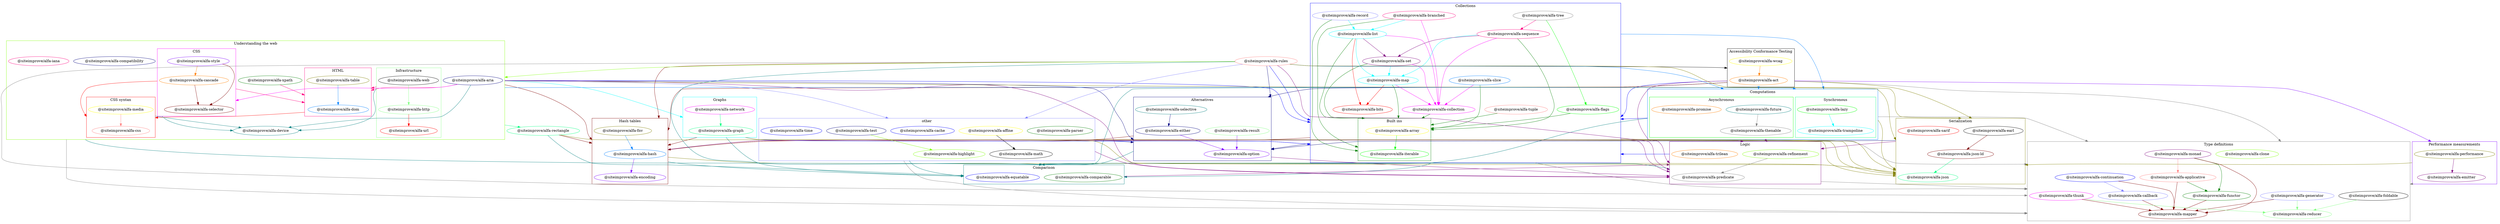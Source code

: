 // generated by package-dependency-graph
digraph {
  graph [compound=true];
  subgraph cluster_Accessibility_Conformance_Testing {
    _siteimprove_alfa_act _siteimprove_alfa_wcag;

    label = "Accessibility Conformance Testing";
    color = "#000000";
  }

  subgraph cluster_Alternatives {
    _siteimprove_alfa_either _siteimprove_alfa_option _siteimprove_alfa_result _siteimprove_alfa_selective;

    label = "Alternatives";
    color = "#00007f";
  }

  subgraph cluster_Collections {
    _siteimprove_alfa_bits _siteimprove_alfa_branched _siteimprove_alfa_collection _siteimprove_alfa_flags _siteimprove_alfa_list _siteimprove_alfa_map _siteimprove_alfa_record _siteimprove_alfa_sequence _siteimprove_alfa_set _siteimprove_alfa_slice _siteimprove_alfa_tree _siteimprove_alfa_tuple;
    subgraph cluster_Built_ins {
      _siteimprove_alfa_array _siteimprove_alfa_iterable;

      label = "Built ins";
      color = "#007f00";
    }
  
    label = "Collections";
    color = "#0000ff";
  }

  subgraph cluster_Comparison {
    _siteimprove_alfa_comparable _siteimprove_alfa_equatable;

    label = "Comparison";
    color = "#007f7f";
  }

  subgraph cluster_Computations {
    
    subgraph cluster_Asynchronous {
      _siteimprove_alfa_future _siteimprove_alfa_promise _siteimprove_alfa_thenable;

      label = "Asynchronous";
      color = "#00ff00";
    }
  
    subgraph cluster_Synchronous {
      _siteimprove_alfa_lazy _siteimprove_alfa_trampoline;

      label = "Synchronous";
      color = "#00ff7f";
    }
  
    label = "Computations";
    color = "#007fff";
  }

  subgraph cluster_Graphs {
    _siteimprove_alfa_graph _siteimprove_alfa_network;

    label = "Graphs";
    color = "#00ffff";
  }

  subgraph cluster_Hash_tables {
    _siteimprove_alfa_encoding _siteimprove_alfa_fnv _siteimprove_alfa_hash;

    label = "Hash tables";
    color = "#7f0000";
  }

  subgraph cluster_Logic {
    _siteimprove_alfa_predicate _siteimprove_alfa_refinement _siteimprove_alfa_trilean;

    label = "Logic";
    color = "#7f007f";
  }

  subgraph cluster_Performance_measurements {
    _siteimprove_alfa_emitter _siteimprove_alfa_performance;

    label = "Performance measurements";
    color = "#7f00ff";
  }

  subgraph cluster_Serialization {
    _siteimprove_alfa_earl _siteimprove_alfa_json _siteimprove_alfa_json_ld _siteimprove_alfa_sarif;

    label = "Serialization";
    color = "#7f7f00";
  }

  subgraph cluster_Type_definitions {
    _siteimprove_alfa_applicative _siteimprove_alfa_callback _siteimprove_alfa_clone _siteimprove_alfa_continuation _siteimprove_alfa_foldable _siteimprove_alfa_functor _siteimprove_alfa_generator _siteimprove_alfa_mapper _siteimprove_alfa_monad _siteimprove_alfa_reducer _siteimprove_alfa_thunk;

    label = "Type definitions";
    color = "#7f7f7f";
  }

  subgraph cluster_other {
    _siteimprove_alfa_affine _siteimprove_alfa_cache _siteimprove_alfa_highlight _siteimprove_alfa_math _siteimprove_alfa_parser _siteimprove_alfa_test _siteimprove_alfa_time;

    label = "other";
    color = "#7f7fff";
  }

  subgraph cluster_Understanding_the_web {
    _siteimprove_alfa_aria _siteimprove_alfa_compatibility _siteimprove_alfa_device _siteimprove_alfa_iana _siteimprove_alfa_xpath;
    subgraph cluster_Infrastructure {
      _siteimprove_alfa_http _siteimprove_alfa_url _siteimprove_alfa_web;

      label = "Infrastructure";
      color = "#7fff7f";
    }
  
    subgraph cluster_CSS_syntax {
      _siteimprove_alfa_css _siteimprove_alfa_media;

      label = "CSS syntax";
      color = "#ff0000";
    }
  
    subgraph cluster_HTML {
      _siteimprove_alfa_dom _siteimprove_alfa_table;

      label = "HTML";
      color = "#ff007f";
    }
  
    subgraph cluster_CSS {
      _siteimprove_alfa_cascade _siteimprove_alfa_selector _siteimprove_alfa_style;

      label = "CSS";
      color = "#ff00ff";
    }
  
    label = "Understanding the web";
    color = "#7fff00";
  }

  _siteimprove_alfa_act -> _siteimprove_alfa_applicative[color = "#7f7f7f" ltail=cluster_Accessibility_Conformance_Testing lhead=cluster_Type_definitions]
  _siteimprove_alfa_act -> _siteimprove_alfa_array[color = "#0000ff" ltail=cluster_Accessibility_Conformance_Testing lhead=cluster_Collections]
  _siteimprove_alfa_act -> _siteimprove_alfa_earl[color = "#7f7f00" ltail=cluster_Accessibility_Conformance_Testing lhead=cluster_Serialization]
  _siteimprove_alfa_act -> _siteimprove_alfa_either[color = "#00007f" ltail=cluster_Accessibility_Conformance_Testing lhead=cluster_Alternatives]
  _siteimprove_alfa_act -> _siteimprove_alfa_equatable[color = "#007f7f" ltail=cluster_Accessibility_Conformance_Testing lhead=cluster_Comparison]
  _siteimprove_alfa_act -> _siteimprove_alfa_future[color = "#007fff" ltail=cluster_Accessibility_Conformance_Testing lhead=cluster_Computations]
  _siteimprove_alfa_act -> _siteimprove_alfa_hash[color = "#7f0000" ltail=cluster_Accessibility_Conformance_Testing lhead=cluster_Hash_tables]
  _siteimprove_alfa_act -> _siteimprove_alfa_performance[color = "#7f00ff" ltail=cluster_Accessibility_Conformance_Testing lhead=cluster_Performance_measurements]
  _siteimprove_alfa_act -> _siteimprove_alfa_predicate[color = "#7f007f" ltail=cluster_Accessibility_Conformance_Testing lhead=cluster_Logic]
  _siteimprove_alfa_affine -> _siteimprove_alfa_equatable[color = "#007f7f" ltail=cluster_other lhead=cluster_Comparison]
  _siteimprove_alfa_affine -> _siteimprove_alfa_json[color = "#7f7f00" ltail=cluster_other lhead=cluster_Serialization]
  _siteimprove_alfa_affine -> _siteimprove_alfa_math[color = "#000000"]
  _siteimprove_alfa_affine -> _siteimprove_alfa_option[color = "#00007f" ltail=cluster_other lhead=cluster_Alternatives]
  _siteimprove_alfa_applicative -> _siteimprove_alfa_functor[color = "#007f00"]
  _siteimprove_alfa_applicative -> _siteimprove_alfa_mapper[color = "#7f0000"]
  _siteimprove_alfa_aria -> _siteimprove_alfa_array[color = "#0000ff" ltail=cluster_Understanding_the_web lhead=cluster_Collections]
  _siteimprove_alfa_aria -> _siteimprove_alfa_cache[color = "#7f7fff" ltail=cluster_Understanding_the_web lhead=cluster_other]
  _siteimprove_alfa_aria -> _siteimprove_alfa_comparable[color = "#007f7f" ltail=cluster_Understanding_the_web lhead=cluster_Comparison]
  _siteimprove_alfa_aria -> _siteimprove_alfa_device[color = "#007f7f"]
  _siteimprove_alfa_aria -> _siteimprove_alfa_dom[color = "#ff007f" lhead=cluster_HTML]
  _siteimprove_alfa_aria -> _siteimprove_alfa_graph[color = "#00ffff" ltail=cluster_Understanding_the_web lhead=cluster_Graphs]
  _siteimprove_alfa_aria -> _siteimprove_alfa_hash[color = "#7f0000" ltail=cluster_Understanding_the_web lhead=cluster_Hash_tables]
  _siteimprove_alfa_aria -> _siteimprove_alfa_json[color = "#7f7f00" ltail=cluster_Understanding_the_web lhead=cluster_Serialization]
  _siteimprove_alfa_aria -> _siteimprove_alfa_mapper[color = "#7f7f7f" ltail=cluster_Understanding_the_web lhead=cluster_Type_definitions]
  _siteimprove_alfa_aria -> _siteimprove_alfa_option[color = "#00007f" ltail=cluster_Understanding_the_web lhead=cluster_Alternatives]
  _siteimprove_alfa_aria -> _siteimprove_alfa_predicate[color = "#7f007f" ltail=cluster_Understanding_the_web lhead=cluster_Logic]
  _siteimprove_alfa_aria -> _siteimprove_alfa_selector[color = "#ff00ff" lhead=cluster_CSS]
  _siteimprove_alfa_array -> _siteimprove_alfa_callback[color = "#7f7f7f" ltail=cluster_Collections lhead=cluster_Type_definitions]
  _siteimprove_alfa_array -> _siteimprove_alfa_comparable[color = "#007f7f" ltail=cluster_Collections lhead=cluster_Comparison]
  _siteimprove_alfa_array -> _siteimprove_alfa_hash[color = "#7f0000" ltail=cluster_Collections lhead=cluster_Hash_tables]
  _siteimprove_alfa_array -> _siteimprove_alfa_iterable[color = "#00ff00"]
  _siteimprove_alfa_array -> _siteimprove_alfa_json[color = "#7f7f00" ltail=cluster_Collections lhead=cluster_Serialization]
  _siteimprove_alfa_array -> _siteimprove_alfa_option[color = "#00007f" ltail=cluster_Collections lhead=cluster_Alternatives]
  _siteimprove_alfa_array -> _siteimprove_alfa_predicate[color = "#7f007f" ltail=cluster_Collections lhead=cluster_Logic]
  _siteimprove_alfa_branched -> _siteimprove_alfa_collection[color = "#ff00ff"]
  _siteimprove_alfa_branched -> _siteimprove_alfa_iterable[color = "#007f00" lhead=cluster_Built_ins]
  _siteimprove_alfa_branched -> _siteimprove_alfa_list[color = "#00ffff"]
  _siteimprove_alfa_cache -> _siteimprove_alfa_iterable[color = "#0000ff" ltail=cluster_other lhead=cluster_Collections]
  _siteimprove_alfa_cache -> _siteimprove_alfa_mapper[color = "#7f7f7f" ltail=cluster_other lhead=cluster_Type_definitions]
  _siteimprove_alfa_callback -> _siteimprove_alfa_mapper[color = "#7f0000"]
  _siteimprove_alfa_cascade -> _siteimprove_alfa_css[color = "#ff0000" ltail=cluster_CSS lhead=cluster_CSS_syntax]
  _siteimprove_alfa_cascade -> _siteimprove_alfa_device[color = "#007f7f" ltail=cluster_CSS]
  _siteimprove_alfa_cascade -> _siteimprove_alfa_dom[color = "#ff007f" ltail=cluster_CSS lhead=cluster_HTML]
  _siteimprove_alfa_cascade -> _siteimprove_alfa_selector[color = "#7f0000"]
  _siteimprove_alfa_collection -> _siteimprove_alfa_array[color = "#007f00" lhead=cluster_Built_ins]
  _siteimprove_alfa_comparable -> _siteimprove_alfa_refinement[color = "#7f007f" ltail=cluster_Comparison lhead=cluster_Logic]
  _siteimprove_alfa_continuation -> _siteimprove_alfa_callback[color = "#7f7fff"]
  _siteimprove_alfa_continuation -> _siteimprove_alfa_mapper[color = "#7f0000"]
  _siteimprove_alfa_dom -> _siteimprove_alfa_css[color = "#ff0000" ltail=cluster_HTML lhead=cluster_CSS_syntax]
  _siteimprove_alfa_dom -> _siteimprove_alfa_lazy[color = "#007fff" ltail=cluster_Understanding_the_web lhead=cluster_Computations]
  _siteimprove_alfa_dom -> _siteimprove_alfa_rectangle[color = "#00ff7f" ltail=cluster_Understanding_the_web]
  _siteimprove_alfa_earl -> _siteimprove_alfa_json_ld[color = "#7f0000"]
  _siteimprove_alfa_earl -> _siteimprove_alfa_option[color = "#00007f" ltail=cluster_Serialization lhead=cluster_Alternatives]
  _siteimprove_alfa_earl -> _siteimprove_alfa_refinement[color = "#7f007f" ltail=cluster_Serialization lhead=cluster_Logic]
  _siteimprove_alfa_either -> _siteimprove_alfa_applicative[color = "#7f7f7f" ltail=cluster_Alternatives lhead=cluster_Type_definitions]
  _siteimprove_alfa_either -> _siteimprove_alfa_equatable[color = "#007f7f" ltail=cluster_Alternatives lhead=cluster_Comparison]
  _siteimprove_alfa_either -> _siteimprove_alfa_hash[color = "#7f0000" ltail=cluster_Alternatives lhead=cluster_Hash_tables]
  _siteimprove_alfa_either -> _siteimprove_alfa_json[color = "#7f7f00" ltail=cluster_Alternatives lhead=cluster_Serialization]
  _siteimprove_alfa_either -> _siteimprove_alfa_option[color = "#7f00ff"]
  _siteimprove_alfa_emitter -> _siteimprove_alfa_callback[color = "#7f7f7f" ltail=cluster_Performance_measurements lhead=cluster_Type_definitions]
  _siteimprove_alfa_flags -> _siteimprove_alfa_array[color = "#007f00" lhead=cluster_Built_ins]
  _siteimprove_alfa_fnv -> _siteimprove_alfa_hash[color = "#007fff"]
  _siteimprove_alfa_foldable -> _siteimprove_alfa_reducer[color = "#7fff7f"]
  _siteimprove_alfa_functor -> _siteimprove_alfa_mapper[color = "#7f0000"]
  _siteimprove_alfa_future -> _siteimprove_alfa_applicative[color = "#7f7f7f" ltail=cluster_Computations lhead=cluster_Type_definitions]
  _siteimprove_alfa_future -> _siteimprove_alfa_array[color = "#0000ff" ltail=cluster_Computations lhead=cluster_Collections]
  _siteimprove_alfa_future -> _siteimprove_alfa_thenable[color = "#7f7f7f"]
  _siteimprove_alfa_generator -> _siteimprove_alfa_mapper[color = "#7f0000"]
  _siteimprove_alfa_generator -> _siteimprove_alfa_reducer[color = "#7fff7f"]
  _siteimprove_alfa_graph -> _siteimprove_alfa_equatable[color = "#007f7f" ltail=cluster_Graphs lhead=cluster_Comparison]
  _siteimprove_alfa_graph -> _siteimprove_alfa_hash[color = "#7f0000" ltail=cluster_Graphs lhead=cluster_Hash_tables]
  _siteimprove_alfa_graph -> _siteimprove_alfa_iterable[color = "#0000ff" ltail=cluster_Graphs lhead=cluster_Collections]
  _siteimprove_alfa_graph -> _siteimprove_alfa_json[color = "#7f7f00" ltail=cluster_Graphs lhead=cluster_Serialization]
  _siteimprove_alfa_hash -> _siteimprove_alfa_encoding[color = "#7f00ff"]
  _siteimprove_alfa_hash -> _siteimprove_alfa_equatable[color = "#007f7f" ltail=cluster_Hash_tables lhead=cluster_Comparison]
  _siteimprove_alfa_hash -> _siteimprove_alfa_json[color = "#7f7f00" ltail=cluster_Hash_tables lhead=cluster_Serialization]
  _siteimprove_alfa_hash -> _siteimprove_alfa_refinement[color = "#7f007f" ltail=cluster_Hash_tables lhead=cluster_Logic]
  _siteimprove_alfa_http -> _siteimprove_alfa_url[color = "#ff0000"]
  _siteimprove_alfa_json_ld -> _siteimprove_alfa_json[color = "#00ff7f"]
  _siteimprove_alfa_lazy -> _siteimprove_alfa_equatable[color = "#007f7f" ltail=cluster_Computations lhead=cluster_Comparison]
  _siteimprove_alfa_lazy -> _siteimprove_alfa_json[color = "#7f7f00" ltail=cluster_Computations lhead=cluster_Serialization]
  _siteimprove_alfa_lazy -> _siteimprove_alfa_trampoline[color = "#00ffff"]
  _siteimprove_alfa_list -> _siteimprove_alfa_array[color = "#007f00" lhead=cluster_Built_ins]
  _siteimprove_alfa_list -> _siteimprove_alfa_bits[color = "#ff0000"]
  _siteimprove_alfa_list -> _siteimprove_alfa_collection[color = "#ff00ff"]
  _siteimprove_alfa_list -> _siteimprove_alfa_map[color = "#00ffff"]
  _siteimprove_alfa_list -> _siteimprove_alfa_set[color = "#7f007f"]
  _siteimprove_alfa_map -> _siteimprove_alfa_array[color = "#007f00" lhead=cluster_Built_ins]
  _siteimprove_alfa_map -> _siteimprove_alfa_bits[color = "#ff0000"]
  _siteimprove_alfa_map -> _siteimprove_alfa_collection[color = "#ff00ff"]
  _siteimprove_alfa_media -> _siteimprove_alfa_css[color = "#ff7f7f"]
  _siteimprove_alfa_media -> _siteimprove_alfa_device[color = "#007f7f" ltail=cluster_CSS_syntax]
  _siteimprove_alfa_monad -> _siteimprove_alfa_applicative[color = "#ff7f7f"]
  _siteimprove_alfa_monad -> _siteimprove_alfa_functor[color = "#007f00"]
  _siteimprove_alfa_monad -> _siteimprove_alfa_mapper[color = "#7f0000"]
  _siteimprove_alfa_network -> _siteimprove_alfa_graph[color = "#00ff7f"]
  _siteimprove_alfa_option -> _siteimprove_alfa_predicate[color = "#7f007f" ltail=cluster_Alternatives lhead=cluster_Logic]
  _siteimprove_alfa_parser -> _siteimprove_alfa_predicate[color = "#7f007f" ltail=cluster_other lhead=cluster_Logic]
  _siteimprove_alfa_performance -> _siteimprove_alfa_emitter[color = "#7f007f"]
  _siteimprove_alfa_performance -> _siteimprove_alfa_json[color = "#7f7f00" ltail=cluster_Performance_measurements lhead=cluster_Serialization]
  _siteimprove_alfa_predicate -> _siteimprove_alfa_callback[color = "#7f7f7f" ltail=cluster_Logic lhead=cluster_Type_definitions]
  _siteimprove_alfa_predicate -> _siteimprove_alfa_equatable[color = "#007f7f" ltail=cluster_Logic lhead=cluster_Comparison]
  _siteimprove_alfa_record -> _siteimprove_alfa_iterable[color = "#007f00" lhead=cluster_Built_ins]
  _siteimprove_alfa_record -> _siteimprove_alfa_list[color = "#00ffff"]
  _siteimprove_alfa_rectangle -> _siteimprove_alfa_equatable[color = "#007f7f" lhead=cluster_Comparison]
  _siteimprove_alfa_rectangle -> _siteimprove_alfa_hash[color = "#7f0000" lhead=cluster_Hash_tables]
  _siteimprove_alfa_rectangle -> _siteimprove_alfa_json[color = "#7f7f00" lhead=cluster_Serialization]
  _siteimprove_alfa_refinement -> _siteimprove_alfa_predicate[color = "#7f7f7f"]
  _siteimprove_alfa_result -> _siteimprove_alfa_option[color = "#7f00ff"]
  _siteimprove_alfa_rules -> _siteimprove_alfa_act[color = "#000000" lhead=cluster_Accessibility_Conformance_Testing]
  _siteimprove_alfa_rules -> _siteimprove_alfa_affine[color = "#7f7fff" lhead=cluster_other]
  _siteimprove_alfa_rules -> _siteimprove_alfa_aria[color = "#7fff00" lhead=cluster_Understanding_the_web]
  _siteimprove_alfa_rules -> _siteimprove_alfa_array[color = "#0000ff" lhead=cluster_Collections]
  _siteimprove_alfa_rules -> _siteimprove_alfa_comparable[color = "#007f7f" lhead=cluster_Comparison]
  _siteimprove_alfa_rules -> _siteimprove_alfa_earl[color = "#7f7f00" lhead=cluster_Serialization]
  _siteimprove_alfa_rules -> _siteimprove_alfa_future[color = "#007fff" lhead=cluster_Computations]
  _siteimprove_alfa_rules -> _siteimprove_alfa_hash[color = "#7f0000" lhead=cluster_Hash_tables]
  _siteimprove_alfa_rules -> _siteimprove_alfa_option[color = "#00007f" lhead=cluster_Alternatives]
  _siteimprove_alfa_rules -> _siteimprove_alfa_predicate[color = "#7f007f" lhead=cluster_Logic]
  _siteimprove_alfa_rules -> _siteimprove_alfa_thunk[color = "#7f7f7f" lhead=cluster_Type_definitions]
  _siteimprove_alfa_selective -> _siteimprove_alfa_either[color = "#00007f"]
  _siteimprove_alfa_sequence -> _siteimprove_alfa_array[color = "#007f00" lhead=cluster_Built_ins]
  _siteimprove_alfa_sequence -> _siteimprove_alfa_collection[color = "#ff00ff"]
  _siteimprove_alfa_sequence -> _siteimprove_alfa_lazy[color = "#007fff" ltail=cluster_Collections lhead=cluster_Computations]
  _siteimprove_alfa_sequence -> _siteimprove_alfa_map[color = "#00ffff"]
  _siteimprove_alfa_sequence -> _siteimprove_alfa_set[color = "#7f007f"]
  _siteimprove_alfa_set -> _siteimprove_alfa_array[color = "#007f00" lhead=cluster_Built_ins]
  _siteimprove_alfa_set -> _siteimprove_alfa_collection[color = "#ff00ff"]
  _siteimprove_alfa_set -> _siteimprove_alfa_map[color = "#00ffff"]
  _siteimprove_alfa_slice -> _siteimprove_alfa_array[color = "#007f00" lhead=cluster_Built_ins]
  _siteimprove_alfa_slice -> _siteimprove_alfa_collection[color = "#ff00ff"]
  _siteimprove_alfa_style -> _siteimprove_alfa_cascade[color = "#ff7f00"]
  _siteimprove_alfa_style -> _siteimprove_alfa_selector[color = "#7f0000"]
  _siteimprove_alfa_table -> _siteimprove_alfa_dom[color = "#007fff"]
  _siteimprove_alfa_test -> _siteimprove_alfa_highlight[color = "#7fff00"]
  _siteimprove_alfa_thenable -> _siteimprove_alfa_refinement[color = "#7f007f" ltail=cluster_Computations lhead=cluster_Logic]
  _siteimprove_alfa_thunk -> _siteimprove_alfa_mapper[color = "#7f0000"]
  _siteimprove_alfa_thunk -> _siteimprove_alfa_reducer[color = "#7fff7f"]
  _siteimprove_alfa_tree -> _siteimprove_alfa_flags[color = "#00ff00"]
  _siteimprove_alfa_tree -> _siteimprove_alfa_sequence[color = "#ff007f"]
  _siteimprove_alfa_trilean -> _siteimprove_alfa_iterable[color = "#0000ff" ltail=cluster_Logic lhead=cluster_Collections]
  _siteimprove_alfa_tuple -> _siteimprove_alfa_array[color = "#007f00" lhead=cluster_Built_ins]
  _siteimprove_alfa_wcag -> _siteimprove_alfa_act[color = "#ff7f00"]
  _siteimprove_alfa_web -> _siteimprove_alfa_device[color = "#007f7f" ltail=cluster_Infrastructure]
  _siteimprove_alfa_web -> _siteimprove_alfa_dom[color = "#ff007f" ltail=cluster_Infrastructure lhead=cluster_HTML]
  _siteimprove_alfa_web -> _siteimprove_alfa_http[color = "#7fff7f"]
  _siteimprove_alfa_xpath -> _siteimprove_alfa_dom[color = "#ff007f" lhead=cluster_HTML]

  _siteimprove_alfa_act[label = "@siteimprove/alfa-act", color = "#ff7f00"]
  _siteimprove_alfa_applicative[label = "@siteimprove/alfa-applicative", color = "#ff7f7f"]
  _siteimprove_alfa_array[label = "@siteimprove/alfa-array", color = "#ffff00"]
  _siteimprove_alfa_earl[label = "@siteimprove/alfa-earl", color = "#000000"]
  _siteimprove_alfa_either[label = "@siteimprove/alfa-either", color = "#00007f"]
  _siteimprove_alfa_equatable[label = "@siteimprove/alfa-equatable", color = "#0000ff"]
  _siteimprove_alfa_functor[label = "@siteimprove/alfa-functor", color = "#007f00"]
  _siteimprove_alfa_future[label = "@siteimprove/alfa-future", color = "#007f7f"]
  _siteimprove_alfa_hash[label = "@siteimprove/alfa-hash", color = "#007fff"]
  _siteimprove_alfa_iterable[label = "@siteimprove/alfa-iterable", color = "#00ff00"]
  _siteimprove_alfa_json[label = "@siteimprove/alfa-json", color = "#00ff7f"]
  _siteimprove_alfa_list[label = "@siteimprove/alfa-list", color = "#00ffff"]
  _siteimprove_alfa_mapper[label = "@siteimprove/alfa-mapper", color = "#7f0000"]
  _siteimprove_alfa_monad[label = "@siteimprove/alfa-monad", color = "#7f007f"]
  _siteimprove_alfa_option[label = "@siteimprove/alfa-option", color = "#7f00ff"]
  _siteimprove_alfa_performance[label = "@siteimprove/alfa-performance", color = "#7f7f00"]
  _siteimprove_alfa_predicate[label = "@siteimprove/alfa-predicate", color = "#7f7f7f"]
  _siteimprove_alfa_record[label = "@siteimprove/alfa-record", color = "#7f7fff"]
  _siteimprove_alfa_refinement[label = "@siteimprove/alfa-refinement", color = "#7fff00"]
  _siteimprove_alfa_result[label = "@siteimprove/alfa-result", color = "#7fff7f"]
  _siteimprove_alfa_sarif[label = "@siteimprove/alfa-sarif", color = "#ff0000"]
  _siteimprove_alfa_sequence[label = "@siteimprove/alfa-sequence", color = "#ff007f"]
  _siteimprove_alfa_thunk[label = "@siteimprove/alfa-thunk", color = "#ff00ff"]
  _siteimprove_alfa_trilean[label = "@siteimprove/alfa-trilean", color = "#ff7f00"]
  _siteimprove_alfa_tuple[label = "@siteimprove/alfa-tuple", color = "#ff7f7f"]
  _siteimprove_alfa_affine[label = "@siteimprove/alfa-affine", color = "#ffff00"]
  _siteimprove_alfa_math[label = "@siteimprove/alfa-math", color = "#000000"]
  _siteimprove_alfa_aria[label = "@siteimprove/alfa-aria", color = "#00007f"]
  _siteimprove_alfa_cache[label = "@siteimprove/alfa-cache", color = "#0000ff"]
  _siteimprove_alfa_comparable[label = "@siteimprove/alfa-comparable", color = "#007f00"]
  _siteimprove_alfa_device[label = "@siteimprove/alfa-device", color = "#007f7f"]
  _siteimprove_alfa_dom[label = "@siteimprove/alfa-dom", color = "#007fff"]
  _siteimprove_alfa_flags[label = "@siteimprove/alfa-flags", color = "#00ff00"]
  _siteimprove_alfa_graph[label = "@siteimprove/alfa-graph", color = "#00ff7f"]
  _siteimprove_alfa_map[label = "@siteimprove/alfa-map", color = "#00ffff"]
  _siteimprove_alfa_selector[label = "@siteimprove/alfa-selector", color = "#7f0000"]
  _siteimprove_alfa_set[label = "@siteimprove/alfa-set", color = "#7f007f"]
  _siteimprove_alfa_style[label = "@siteimprove/alfa-style", color = "#7f00ff"]
  _siteimprove_alfa_table[label = "@siteimprove/alfa-table", color = "#7f7f00"]
  _siteimprove_alfa_tree[label = "@siteimprove/alfa-tree", color = "#7f7f7f"]
  _siteimprove_alfa_callback[label = "@siteimprove/alfa-callback", color = "#7f7fff"]
  _siteimprove_alfa_clone[label = "@siteimprove/alfa-clone", color = "#7fff00"]
  _siteimprove_alfa_reducer[label = "@siteimprove/alfa-reducer", color = "#7fff7f"]
  _siteimprove_alfa_bits[label = "@siteimprove/alfa-bits", color = "#ff0000"]
  _siteimprove_alfa_branched[label = "@siteimprove/alfa-branched", color = "#ff007f"]
  _siteimprove_alfa_collection[label = "@siteimprove/alfa-collection", color = "#ff00ff"]
  _siteimprove_alfa_cascade[label = "@siteimprove/alfa-cascade", color = "#ff7f00"]
  _siteimprove_alfa_css[label = "@siteimprove/alfa-css", color = "#ff7f7f"]
  _siteimprove_alfa_media[label = "@siteimprove/alfa-media", color = "#ffff00"]
  _siteimprove_alfa_foldable[label = "@siteimprove/alfa-foldable", color = "#000000"]
  _siteimprove_alfa_compatibility[label = "@siteimprove/alfa-compatibility", color = "#00007f"]
  _siteimprove_alfa_continuation[label = "@siteimprove/alfa-continuation", color = "#0000ff"]
  _siteimprove_alfa_parser[label = "@siteimprove/alfa-parser", color = "#007f00"]
  _siteimprove_alfa_selective[label = "@siteimprove/alfa-selective", color = "#007f7f"]
  _siteimprove_alfa_slice[label = "@siteimprove/alfa-slice", color = "#007fff"]
  _siteimprove_alfa_lazy[label = "@siteimprove/alfa-lazy", color = "#00ff00"]
  _siteimprove_alfa_rectangle[label = "@siteimprove/alfa-rectangle", color = "#00ff7f"]
  _siteimprove_alfa_trampoline[label = "@siteimprove/alfa-trampoline", color = "#00ffff"]
  _siteimprove_alfa_json_ld[label = "@siteimprove/alfa-json-ld", color = "#7f0000"]
  _siteimprove_alfa_emitter[label = "@siteimprove/alfa-emitter", color = "#7f007f"]
  _siteimprove_alfa_encoding[label = "@siteimprove/alfa-encoding", color = "#7f00ff"]
  _siteimprove_alfa_fnv[label = "@siteimprove/alfa-fnv", color = "#7f7f00"]
  _siteimprove_alfa_thenable[label = "@siteimprove/alfa-thenable", color = "#7f7f7f"]
  _siteimprove_alfa_generator[label = "@siteimprove/alfa-generator", color = "#7f7fff"]
  _siteimprove_alfa_highlight[label = "@siteimprove/alfa-highlight", color = "#7fff00"]
  _siteimprove_alfa_http[label = "@siteimprove/alfa-http", color = "#7fff7f"]
  _siteimprove_alfa_url[label = "@siteimprove/alfa-url", color = "#ff0000"]
  _siteimprove_alfa_iana[label = "@siteimprove/alfa-iana", color = "#ff007f"]
  _siteimprove_alfa_network[label = "@siteimprove/alfa-network", color = "#ff00ff"]
  _siteimprove_alfa_promise[label = "@siteimprove/alfa-promise", color = "#ff7f00"]
  _siteimprove_alfa_rules[label = "@siteimprove/alfa-rules", color = "#ff7f7f"]
  _siteimprove_alfa_wcag[label = "@siteimprove/alfa-wcag", color = "#ffff00"]
  _siteimprove_alfa_web[label = "@siteimprove/alfa-web", color = "#000000"]
  _siteimprove_alfa_test[label = "@siteimprove/alfa-test", color = "#00007f"]
  _siteimprove_alfa_time[label = "@siteimprove/alfa-time", color = "#0000ff"]
  _siteimprove_alfa_xpath[label = "@siteimprove/alfa-xpath", color = "#007f00"]
}